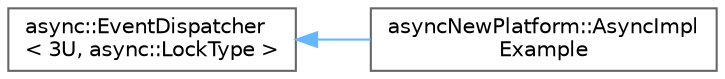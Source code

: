 digraph "Graphical Class Hierarchy"
{
 // LATEX_PDF_SIZE
  bgcolor="transparent";
  edge [fontname=Helvetica,fontsize=10,labelfontname=Helvetica,labelfontsize=10];
  node [fontname=Helvetica,fontsize=10,shape=box,height=0.2,width=0.4];
  rankdir="LR";
  Node0 [id="Node000000",label="async::EventDispatcher\l\< 3U, async::LockType \>",height=0.2,width=0.4,color="grey40", fillcolor="white", style="filled",URL="$de/dde/classasync_1_1EventDispatcher.html",tooltip=" "];
  Node0 -> Node1 [id="edge2_Node000000_Node000001",dir="back",color="steelblue1",style="solid",tooltip=" "];
  Node1 [id="Node000001",label="asyncNewPlatform::AsyncImpl\lExample",height=0.2,width=0.4,color="grey40", fillcolor="white", style="filled",URL="$d0/d8a/classasyncNewPlatform_1_1AsyncImplExample.html",tooltip=" "];
}
